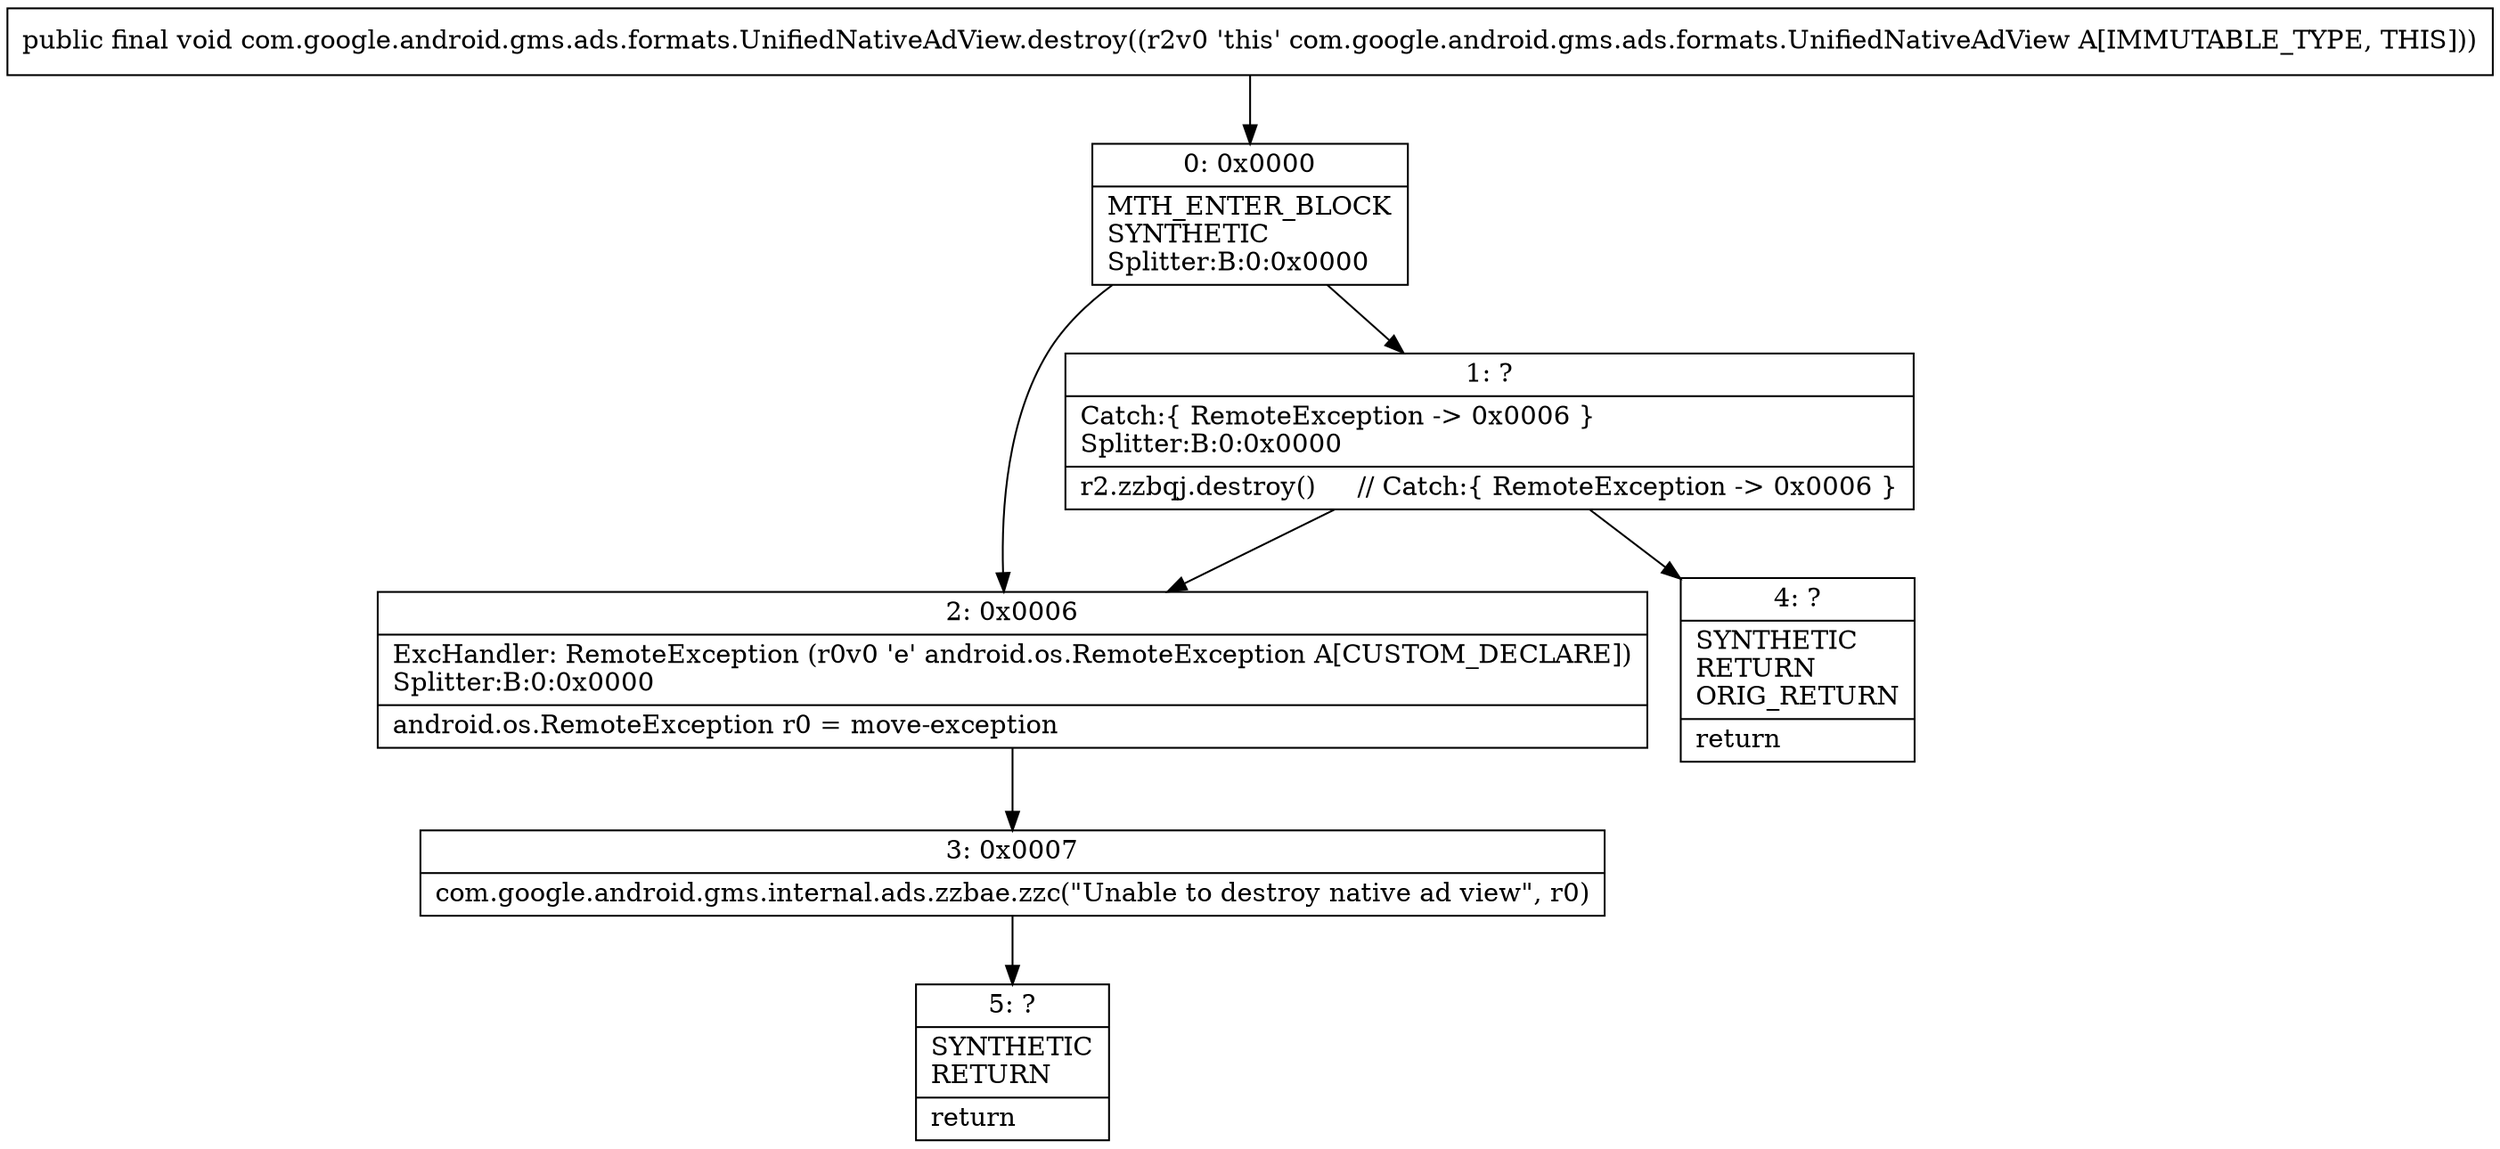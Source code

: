 digraph "CFG forcom.google.android.gms.ads.formats.UnifiedNativeAdView.destroy()V" {
Node_0 [shape=record,label="{0\:\ 0x0000|MTH_ENTER_BLOCK\lSYNTHETIC\lSplitter:B:0:0x0000\l}"];
Node_1 [shape=record,label="{1\:\ ?|Catch:\{ RemoteException \-\> 0x0006 \}\lSplitter:B:0:0x0000\l|r2.zzbqj.destroy()     \/\/ Catch:\{ RemoteException \-\> 0x0006 \}\l}"];
Node_2 [shape=record,label="{2\:\ 0x0006|ExcHandler: RemoteException (r0v0 'e' android.os.RemoteException A[CUSTOM_DECLARE])\lSplitter:B:0:0x0000\l|android.os.RemoteException r0 = move\-exception\l}"];
Node_3 [shape=record,label="{3\:\ 0x0007|com.google.android.gms.internal.ads.zzbae.zzc(\"Unable to destroy native ad view\", r0)\l}"];
Node_4 [shape=record,label="{4\:\ ?|SYNTHETIC\lRETURN\lORIG_RETURN\l|return\l}"];
Node_5 [shape=record,label="{5\:\ ?|SYNTHETIC\lRETURN\l|return\l}"];
MethodNode[shape=record,label="{public final void com.google.android.gms.ads.formats.UnifiedNativeAdView.destroy((r2v0 'this' com.google.android.gms.ads.formats.UnifiedNativeAdView A[IMMUTABLE_TYPE, THIS])) }"];
MethodNode -> Node_0;
Node_0 -> Node_1;
Node_0 -> Node_2;
Node_1 -> Node_2;
Node_1 -> Node_4;
Node_2 -> Node_3;
Node_3 -> Node_5;
}

